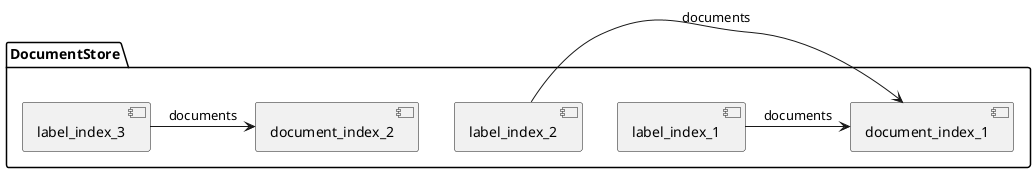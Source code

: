 @startuml
package DocumentStore {
  component document_index_1
  component document_index_2
  component label_index_1
  component label_index_2
  component label_index_3
}

label_index_1 -> document_index_1: "documents"
label_index_2 -> document_index_1: "documents"
label_index_3 -> document_index_2: "documents"
@enduml
